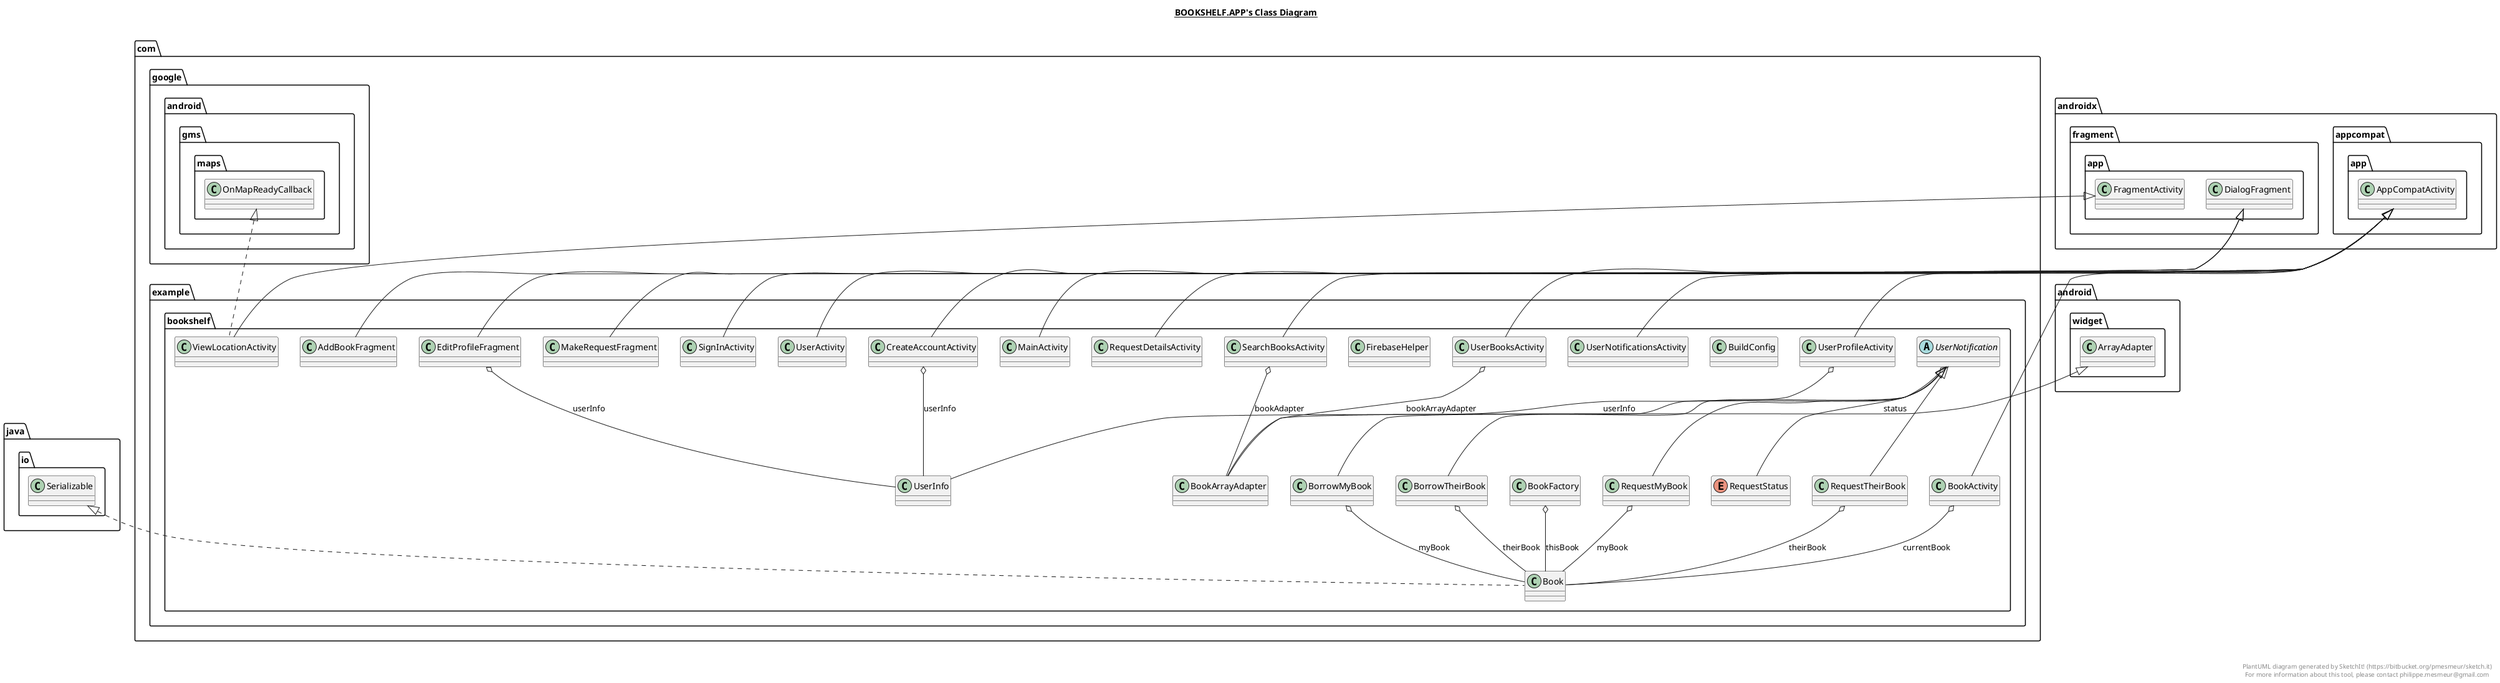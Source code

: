 @startuml

title __BOOKSHELF.APP's Class Diagram__\n

  namespace com.example.bookshelf {
    class com.example.bookshelf.AddBookFragment {
    }
  }
  

  namespace com.example.bookshelf {
    class com.example.bookshelf.Book {
    }
  }
  

  namespace com.example.bookshelf {
    class com.example.bookshelf.BookActivity {
    }
  }
  

  namespace com.example.bookshelf {
    class com.example.bookshelf.BookArrayAdapter {
    }
  }
  

  namespace com.example.bookshelf {
    class com.example.bookshelf.BookFactory {
    }
  }
  

  namespace com.example.bookshelf {
    class com.example.bookshelf.BorrowMyBook {
    }
  }
  

  namespace com.example.bookshelf {
    class com.example.bookshelf.BorrowTheirBook {
    }
  }
  

  namespace com.example.bookshelf {
    class com.example.bookshelf.BuildConfig {
    }
  }
  

  namespace com.example.bookshelf {
    class com.example.bookshelf.CreateAccountActivity {
    }
  }
  

  namespace com.example.bookshelf {
    class com.example.bookshelf.EditProfileFragment {
    }
  }
  

  namespace com.example.bookshelf {
    class com.example.bookshelf.FirebaseHelper {
    }
  }
  

  namespace com.example.bookshelf {
    class com.example.bookshelf.MainActivity {
    }
  }
  

  namespace com.example.bookshelf {
    class com.example.bookshelf.MakeRequestFragment {
    }
  }
  

  namespace com.example.bookshelf {
    class com.example.bookshelf.RequestDetailsActivity {
    }
  }
  

  namespace com.example.bookshelf {
    class com.example.bookshelf.RequestMyBook {
    }
  }
  

  namespace com.example.bookshelf {
    enum RequestStatus {
    }
  }
  

  namespace com.example.bookshelf {
    class com.example.bookshelf.RequestTheirBook {
    }
  }
  

  namespace com.example.bookshelf {
    class com.example.bookshelf.SearchBooksActivity {
    }
  }
  

  namespace com.example.bookshelf {
    class com.example.bookshelf.SignInActivity {
    }
  }
  

  namespace com.example.bookshelf {
    class com.example.bookshelf.UserActivity {
    }
  }
  

  namespace com.example.bookshelf {
    class com.example.bookshelf.UserBooksActivity {
    }
  }
  

  namespace com.example.bookshelf {
    class com.example.bookshelf.UserInfo {
    }
  }
  

  namespace com.example.bookshelf {
    abstract class com.example.bookshelf.UserNotification {
    }
  }
  

  namespace com.example.bookshelf {
    class com.example.bookshelf.UserNotificationsActivity {
    }
  }
  

  namespace com.example.bookshelf {
    class com.example.bookshelf.UserProfileActivity {
    }
  }
  

  namespace com.example.bookshelf {
    class com.example.bookshelf.ViewLocationActivity {
    }
  }
  

  com.example.bookshelf.AddBookFragment -up-|> androidx.fragment.app.DialogFragment
  com.example.bookshelf.AddBookFragment o-- com.example.bookshelf.AddBookFragment.DialogListener : listener
  com.example.bookshelf.Book .up.|> java.io.Serializable
  com.example.bookshelf.Book o-- com.example.bookshelf.Book.BookStatus : Status
  com.example.bookshelf.BookActivity .up.|> com.example.bookshelf.MakeRequestFragment.OnFragmentInteractionListener
  com.example.bookshelf.BookActivity -up-|> androidx.appcompat.app.AppCompatActivity
  com.example.bookshelf.BookActivity o-- com.example.bookshelf.Book : currentBook
  com.example.bookshelf.BookArrayAdapter -up-|> android.widget.ArrayAdapter
  com.example.bookshelf.BookFactory o-- com.example.bookshelf.Book : thisBook
  com.example.bookshelf.BorrowMyBook -up-|> com.example.bookshelf.UserNotification
  com.example.bookshelf.BorrowMyBook o-- com.example.bookshelf.Book : myBook
  com.example.bookshelf.BorrowTheirBook -up-|> com.example.bookshelf.UserNotification
  com.example.bookshelf.BorrowTheirBook o-- com.example.bookshelf.Book : theirBook
  com.example.bookshelf.CreateAccountActivity -up-|> androidx.appcompat.app.AppCompatActivity
  com.example.bookshelf.CreateAccountActivity o-- com.example.bookshelf.UserInfo : userInfo
  com.example.bookshelf.EditProfileFragment -up-|> androidx.fragment.app.DialogFragment
  com.example.bookshelf.EditProfileFragment o-- com.example.bookshelf.EditProfileFragment.OnFragmentInteractionListener : listener
  com.example.bookshelf.EditProfileFragment o-- com.example.bookshelf.UserInfo : userInfo
  com.example.bookshelf.MainActivity -up-|> androidx.appcompat.app.AppCompatActivity
  com.example.bookshelf.MakeRequestFragment -up-|> androidx.fragment.app.DialogFragment
  com.example.bookshelf.MakeRequestFragment o-- com.example.bookshelf.MakeRequestFragment.OnFragmentInteractionListener : listener
  com.example.bookshelf.RequestDetailsActivity -up-|> androidx.appcompat.app.AppCompatActivity
  com.example.bookshelf.RequestMyBook -up-|> com.example.bookshelf.UserNotification
  com.example.bookshelf.RequestMyBook o-- com.example.bookshelf.Book : myBook
  com.example.bookshelf.RequestTheirBook -up-|> com.example.bookshelf.UserNotification
  com.example.bookshelf.RequestTheirBook o-- com.example.bookshelf.Book : theirBook
  com.example.bookshelf.SearchBooksActivity -up-|> androidx.appcompat.app.AppCompatActivity
  com.example.bookshelf.SearchBooksActivity o-- com.example.bookshelf.BookArrayAdapter : bookAdapter
  com.example.bookshelf.SignInActivity -up-|> androidx.appcompat.app.AppCompatActivity
  com.example.bookshelf.UserActivity -up-|> androidx.appcompat.app.AppCompatActivity
  com.example.bookshelf.UserBooksActivity .up.|> com.example.bookshelf.AddBookFragment.DialogListener
  com.example.bookshelf.UserBooksActivity -up-|> androidx.appcompat.app.AppCompatActivity
  com.example.bookshelf.UserBooksActivity o-- com.example.bookshelf.BookArrayAdapter : bookArrayAdapter
  com.example.bookshelf.UserNotification o-- com.example.bookshelf.RequestStatus : status
  com.example.bookshelf.UserNotificationsActivity -up-|> androidx.appcompat.app.AppCompatActivity
  com.example.bookshelf.UserProfileActivity .up.|> com.example.bookshelf.EditProfileFragment.OnFragmentInteractionListener
  com.example.bookshelf.UserProfileActivity -up-|> androidx.appcompat.app.AppCompatActivity
  com.example.bookshelf.UserProfileActivity o-- com.example.bookshelf.UserInfo : userInfo
  com.example.bookshelf.ViewLocationActivity .up.|> com.google.android.gms.maps.OnMapReadyCallback
  com.example.bookshelf.ViewLocationActivity -up-|> androidx.fragment.app.FragmentActivity


right footer


PlantUML diagram generated by SketchIt! (https://bitbucket.org/pmesmeur/sketch.it)
For more information about this tool, please contact philippe.mesmeur@gmail.com
endfooter

@enduml
